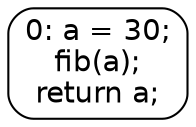 digraph main_CFG {
    node [shape=box, style=rounded, fontname="Helvetica"];
    M0 [label="0: a = 30;\nfib(a);\nreturn a;"];
}